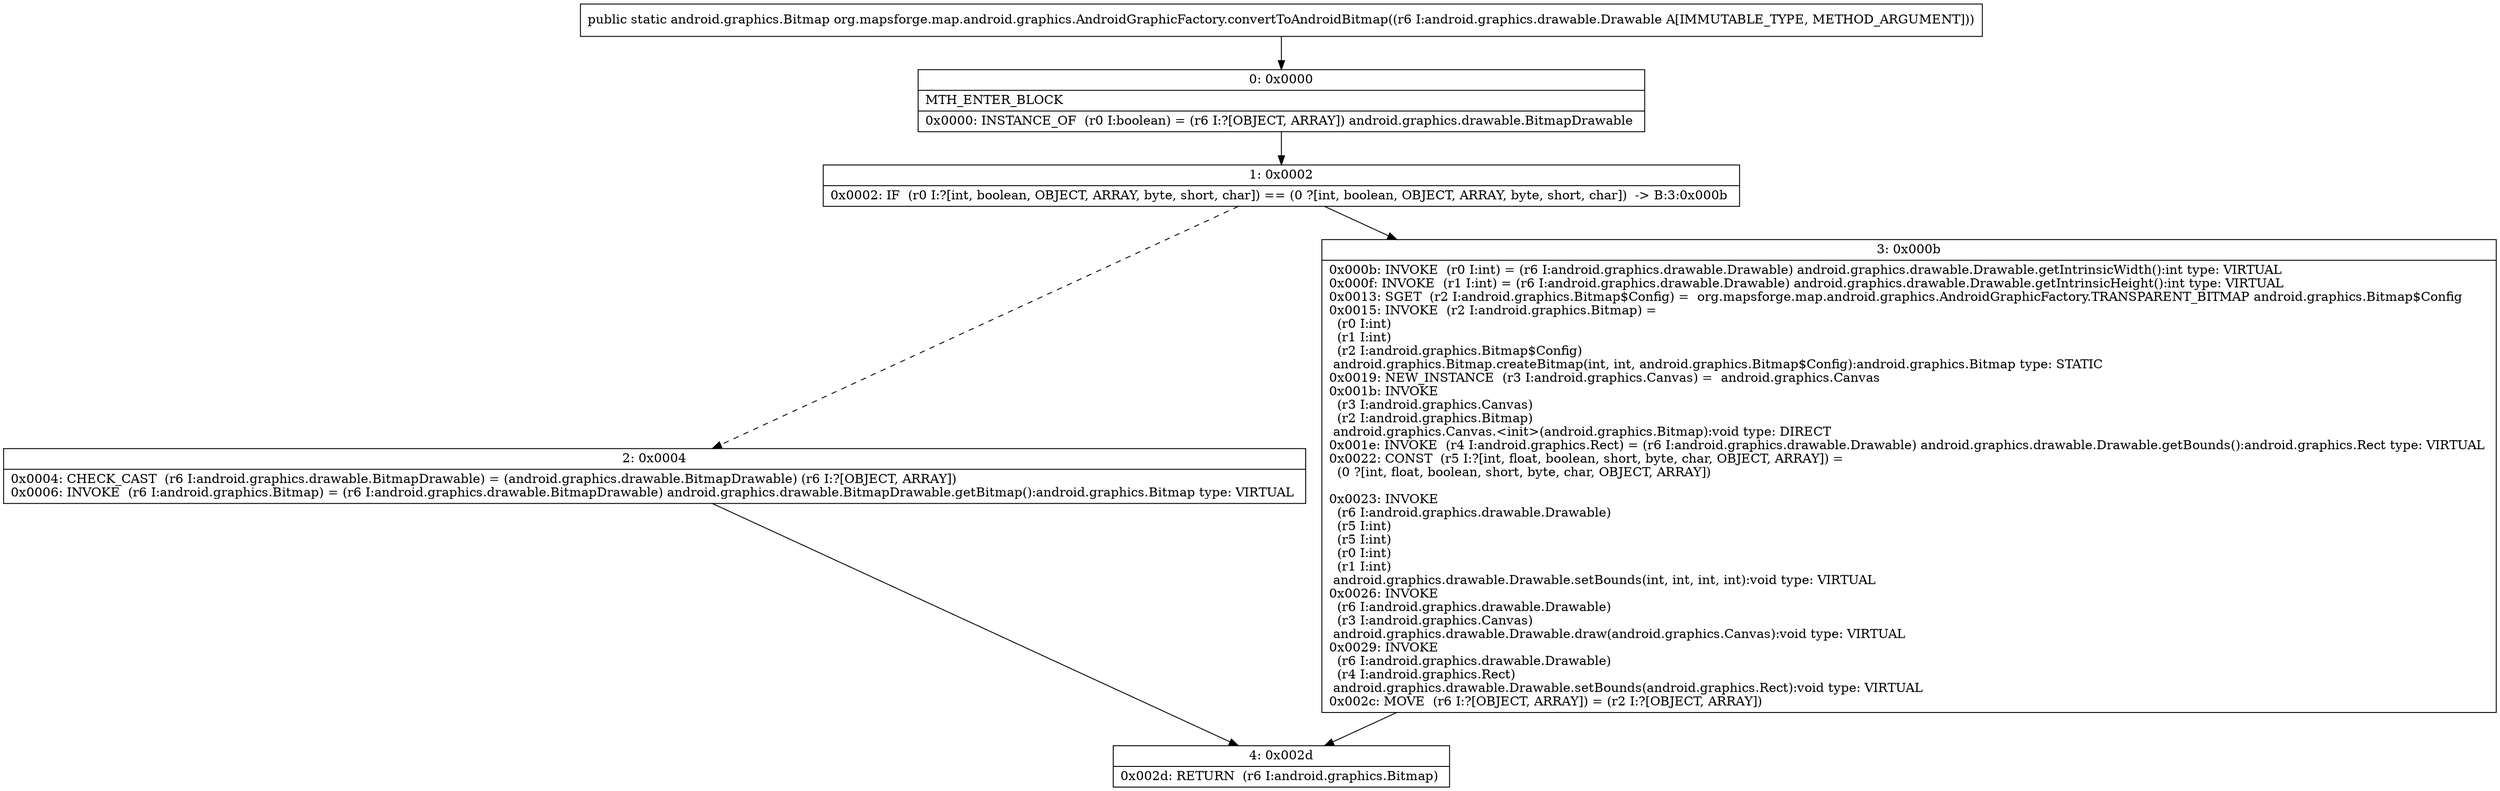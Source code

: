 digraph "CFG fororg.mapsforge.map.android.graphics.AndroidGraphicFactory.convertToAndroidBitmap(Landroid\/graphics\/drawable\/Drawable;)Landroid\/graphics\/Bitmap;" {
Node_0 [shape=record,label="{0\:\ 0x0000|MTH_ENTER_BLOCK\l|0x0000: INSTANCE_OF  (r0 I:boolean) = (r6 I:?[OBJECT, ARRAY]) android.graphics.drawable.BitmapDrawable \l}"];
Node_1 [shape=record,label="{1\:\ 0x0002|0x0002: IF  (r0 I:?[int, boolean, OBJECT, ARRAY, byte, short, char]) == (0 ?[int, boolean, OBJECT, ARRAY, byte, short, char])  \-\> B:3:0x000b \l}"];
Node_2 [shape=record,label="{2\:\ 0x0004|0x0004: CHECK_CAST  (r6 I:android.graphics.drawable.BitmapDrawable) = (android.graphics.drawable.BitmapDrawable) (r6 I:?[OBJECT, ARRAY]) \l0x0006: INVOKE  (r6 I:android.graphics.Bitmap) = (r6 I:android.graphics.drawable.BitmapDrawable) android.graphics.drawable.BitmapDrawable.getBitmap():android.graphics.Bitmap type: VIRTUAL \l}"];
Node_3 [shape=record,label="{3\:\ 0x000b|0x000b: INVOKE  (r0 I:int) = (r6 I:android.graphics.drawable.Drawable) android.graphics.drawable.Drawable.getIntrinsicWidth():int type: VIRTUAL \l0x000f: INVOKE  (r1 I:int) = (r6 I:android.graphics.drawable.Drawable) android.graphics.drawable.Drawable.getIntrinsicHeight():int type: VIRTUAL \l0x0013: SGET  (r2 I:android.graphics.Bitmap$Config) =  org.mapsforge.map.android.graphics.AndroidGraphicFactory.TRANSPARENT_BITMAP android.graphics.Bitmap$Config \l0x0015: INVOKE  (r2 I:android.graphics.Bitmap) = \l  (r0 I:int)\l  (r1 I:int)\l  (r2 I:android.graphics.Bitmap$Config)\l android.graphics.Bitmap.createBitmap(int, int, android.graphics.Bitmap$Config):android.graphics.Bitmap type: STATIC \l0x0019: NEW_INSTANCE  (r3 I:android.graphics.Canvas) =  android.graphics.Canvas \l0x001b: INVOKE  \l  (r3 I:android.graphics.Canvas)\l  (r2 I:android.graphics.Bitmap)\l android.graphics.Canvas.\<init\>(android.graphics.Bitmap):void type: DIRECT \l0x001e: INVOKE  (r4 I:android.graphics.Rect) = (r6 I:android.graphics.drawable.Drawable) android.graphics.drawable.Drawable.getBounds():android.graphics.Rect type: VIRTUAL \l0x0022: CONST  (r5 I:?[int, float, boolean, short, byte, char, OBJECT, ARRAY]) = \l  (0 ?[int, float, boolean, short, byte, char, OBJECT, ARRAY])\l \l0x0023: INVOKE  \l  (r6 I:android.graphics.drawable.Drawable)\l  (r5 I:int)\l  (r5 I:int)\l  (r0 I:int)\l  (r1 I:int)\l android.graphics.drawable.Drawable.setBounds(int, int, int, int):void type: VIRTUAL \l0x0026: INVOKE  \l  (r6 I:android.graphics.drawable.Drawable)\l  (r3 I:android.graphics.Canvas)\l android.graphics.drawable.Drawable.draw(android.graphics.Canvas):void type: VIRTUAL \l0x0029: INVOKE  \l  (r6 I:android.graphics.drawable.Drawable)\l  (r4 I:android.graphics.Rect)\l android.graphics.drawable.Drawable.setBounds(android.graphics.Rect):void type: VIRTUAL \l0x002c: MOVE  (r6 I:?[OBJECT, ARRAY]) = (r2 I:?[OBJECT, ARRAY]) \l}"];
Node_4 [shape=record,label="{4\:\ 0x002d|0x002d: RETURN  (r6 I:android.graphics.Bitmap) \l}"];
MethodNode[shape=record,label="{public static android.graphics.Bitmap org.mapsforge.map.android.graphics.AndroidGraphicFactory.convertToAndroidBitmap((r6 I:android.graphics.drawable.Drawable A[IMMUTABLE_TYPE, METHOD_ARGUMENT])) }"];
MethodNode -> Node_0;
Node_0 -> Node_1;
Node_1 -> Node_2[style=dashed];
Node_1 -> Node_3;
Node_2 -> Node_4;
Node_3 -> Node_4;
}

